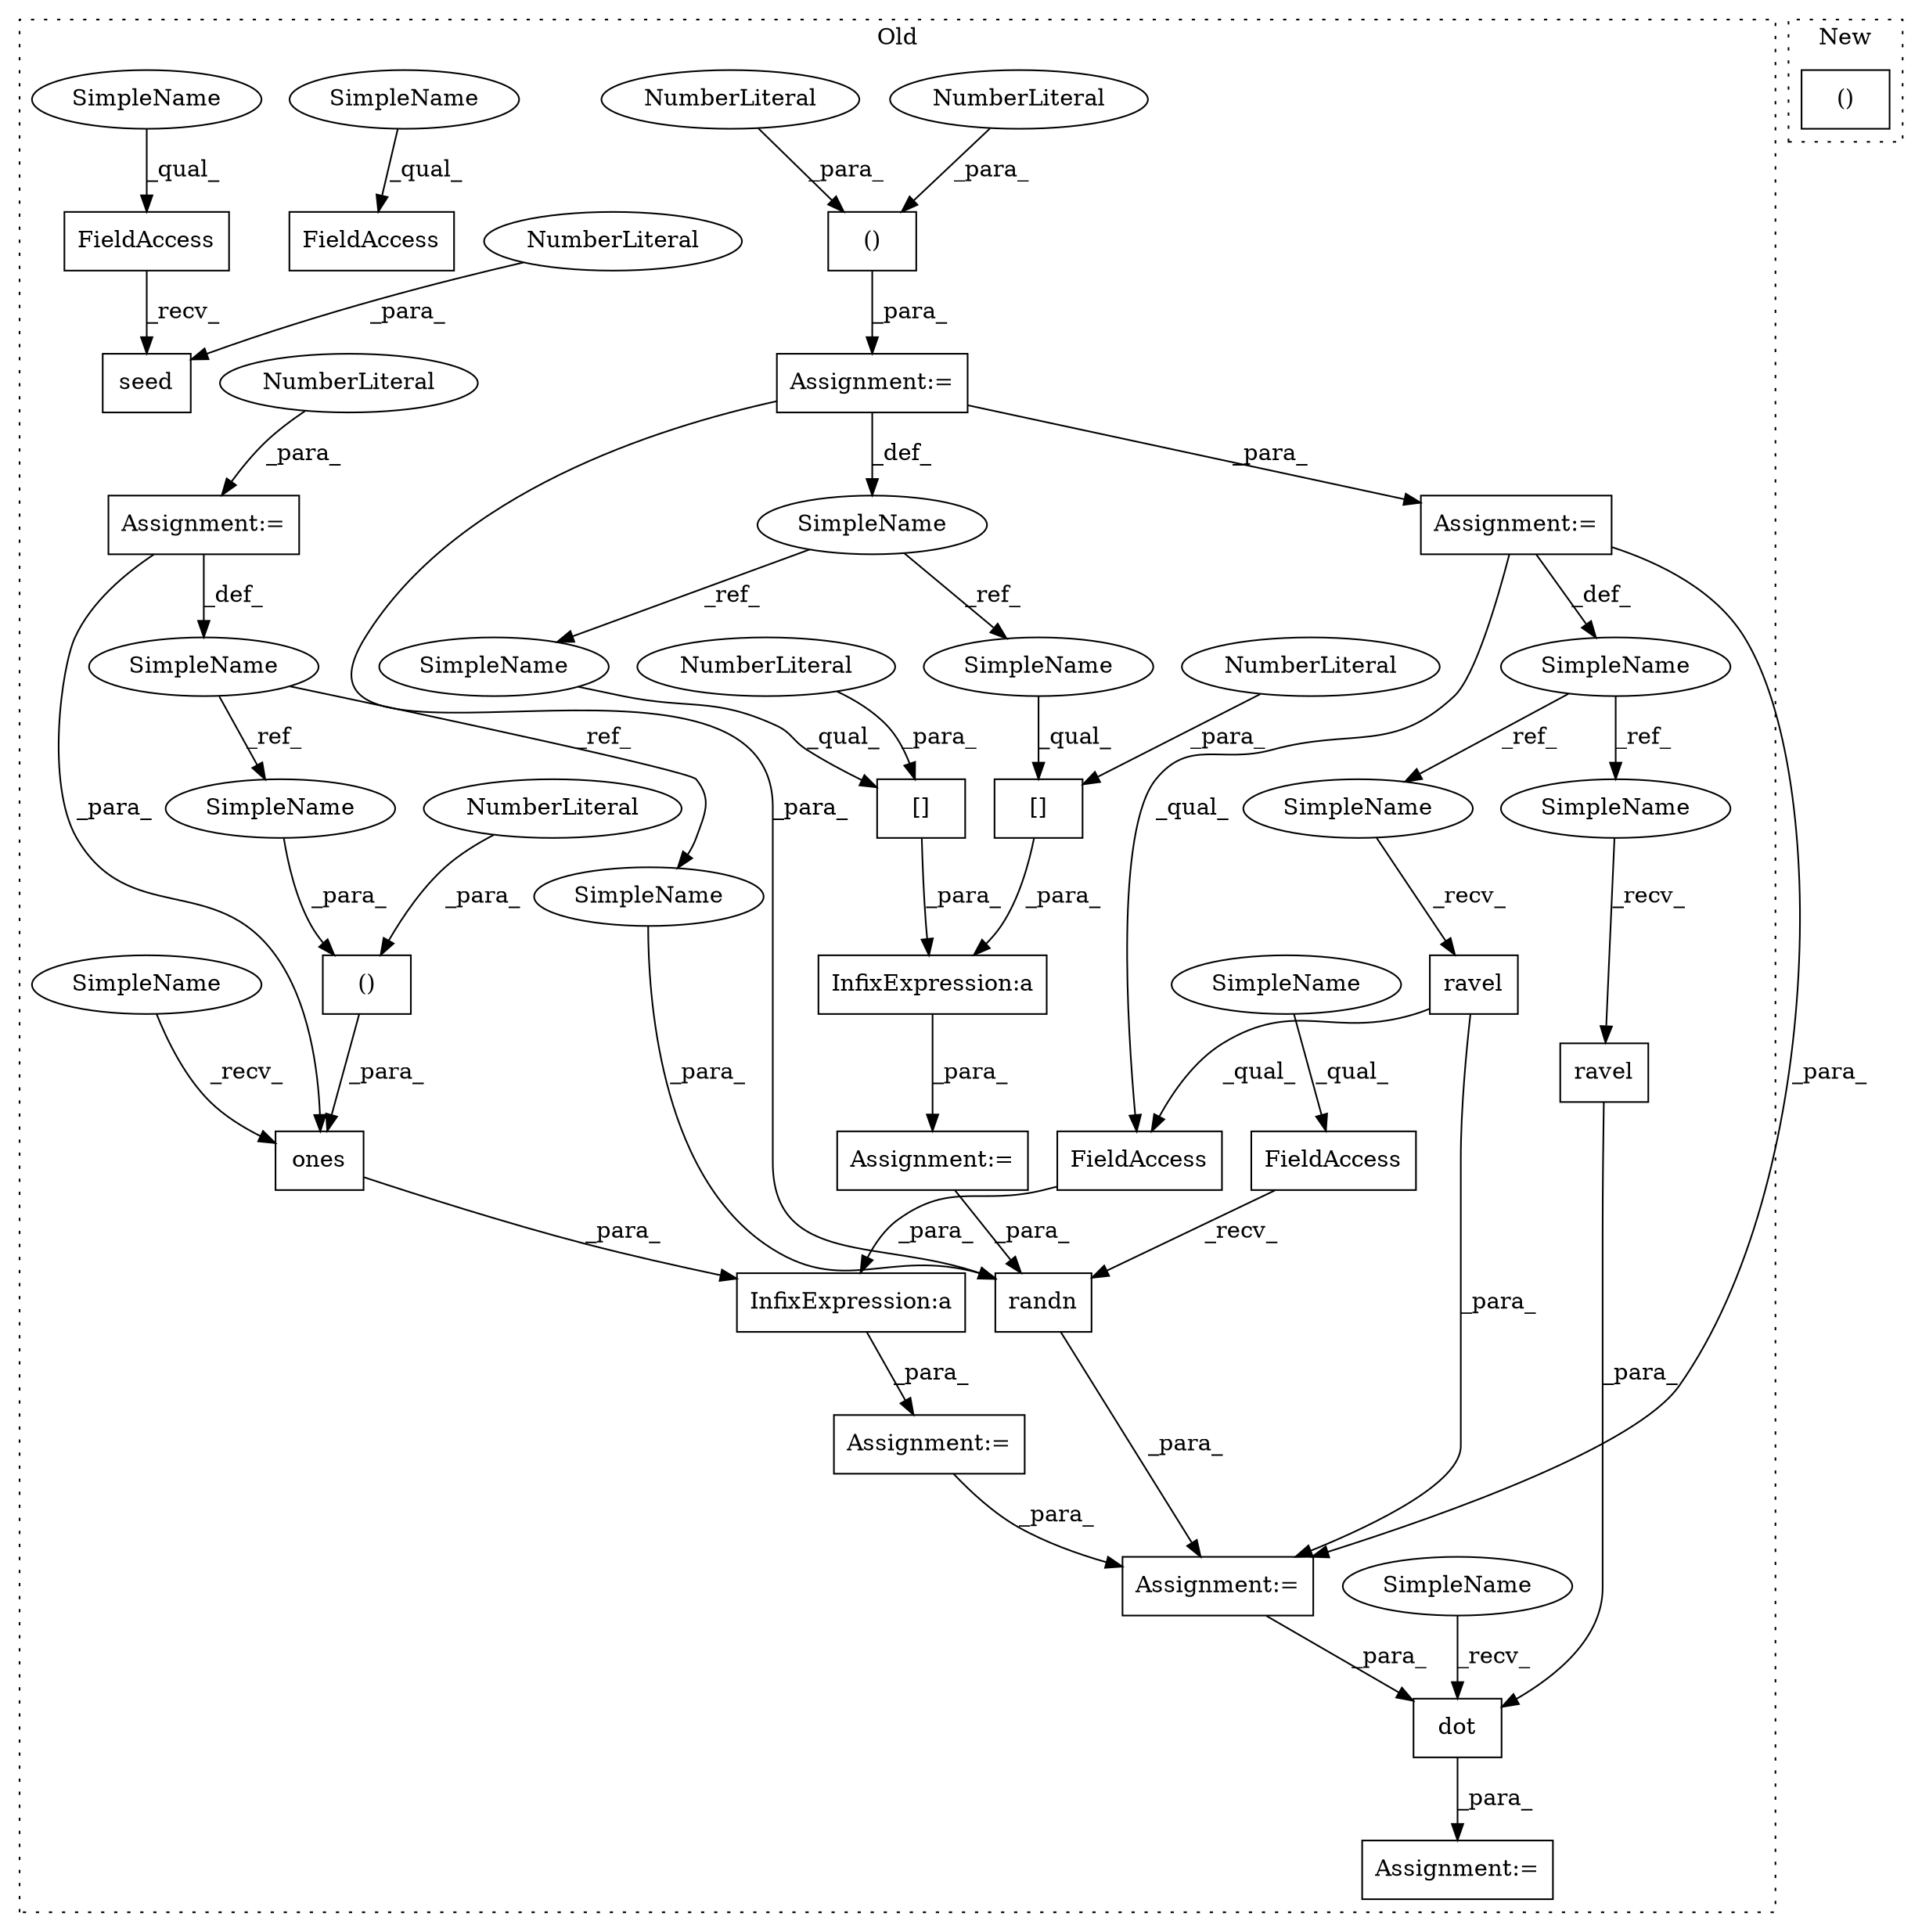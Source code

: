 digraph G {
subgraph cluster0 {
1 [label="ravel" a="32" s="6219" l="7" shape="box"];
3 [label="Assignment:=" a="7" s="6268" l="1" shape="box"];
4 [label="Assignment:=" a="7" s="6174" l="1" shape="box"];
5 [label="Assignment:=" a="7" s="6149" l="1" shape="box"];
6 [label="InfixExpression:a" a="27" s="6157" l="3" shape="box"];
7 [label="()" a="106" s="5988" l="17" shape="box"];
8 [label="InfixExpression:a" a="27" s="6209" l="3" shape="box"];
9 [label="()" a="106" s="6192" l="15" shape="box"];
10 [label="[]" a="2" s="6151,6156" l="4,1" shape="box"];
11 [label="SimpleName" a="42" s="6138" l="1" shape="ellipse"];
12 [label="randn" a="32" s="6251,6260" l="6,1" shape="box"];
13 [label="NumberLiteral" a="34" s="6155" l="1" shape="ellipse"];
14 [label="[]" a="2" s="6160,6165" l="4,1" shape="box"];
15 [label="NumberLiteral" a="34" s="6206" l="1" shape="ellipse"];
16 [label="NumberLiteral" a="34" s="6164" l="1" shape="ellipse"];
17 [label="NumberLiteral" a="34" s="6003" l="2" shape="ellipse"];
18 [label="NumberLiteral" a="34" s="5988" l="2" shape="ellipse"];
19 [label="dot" a="32" s="6275,6295" l="4,1" shape="box"];
20 [label="ones" a="32" s="6182,6207" l="10,2" shape="box"];
21 [label="SimpleName" a="42" s="5979" l="3" shape="ellipse"];
22 [label="SimpleName" a="42" s="6012" l="6" shape="ellipse"];
23 [label="ravel" a="32" s="6288" l="7" shape="box"];
24 [label="FieldAccess" a="22" s="6212" l="16" shape="box"];
25 [label="FieldAccess" a="22" s="6238" l="12" shape="box"];
26 [label="FieldAccess" a="22" s="6112" l="12" shape="box"];
27 [label="seed" a="32" s="6125,6131" l="5,1" shape="box"];
28 [label="NumberLiteral" a="34" s="6130" l="1" shape="ellipse"];
29 [label="FieldAccess" a="22" s="6337" l="10" shape="box"];
30 [label="Assignment:=" a="7" s="5982" l="6" shape="box"];
31 [label="Assignment:=" a="7" s="6236" l="2" shape="box"];
32 [label="Assignment:=" a="7" s="6139" l="1" shape="box"];
33 [label="NumberLiteral" a="34" s="6140" l="2" shape="ellipse"];
34 [label="Assignment:=" a="7" s="6018" l="1" shape="box"];
35 [label="SimpleName" a="42" s="6281" l="6" shape="ellipse"];
36 [label="SimpleName" a="42" s="6212" l="6" shape="ellipse"];
37 [label="SimpleName" a="42" s="6337" l="5" shape="ellipse"];
38 [label="SimpleName" a="42" s="6176" l="5" shape="ellipse"];
39 [label="SimpleName" a="42" s="6269" l="5" shape="ellipse"];
40 [label="SimpleName" a="42" s="6238" l="5" shape="ellipse"];
41 [label="SimpleName" a="42" s="6112" l="5" shape="ellipse"];
42 [label="SimpleName" a="42" s="6192" l="1" shape="ellipse"];
43 [label="SimpleName" a="42" s="6257" l="1" shape="ellipse"];
44 [label="SimpleName" a="42" s="6151" l="3" shape="ellipse"];
45 [label="SimpleName" a="42" s="6160" l="3" shape="ellipse"];
label = "Old";
style="dotted";
}
subgraph cluster1 {
2 [label="()" a="106" s="7394" l="46" shape="box"];
label = "New";
style="dotted";
}
1 -> 24 [label="_qual_"];
1 -> 31 [label="_para_"];
4 -> 31 [label="_para_"];
5 -> 12 [label="_para_"];
6 -> 5 [label="_para_"];
7 -> 30 [label="_para_"];
8 -> 4 [label="_para_"];
9 -> 20 [label="_para_"];
10 -> 6 [label="_para_"];
11 -> 43 [label="_ref_"];
11 -> 42 [label="_ref_"];
12 -> 31 [label="_para_"];
13 -> 10 [label="_para_"];
14 -> 6 [label="_para_"];
15 -> 9 [label="_para_"];
16 -> 14 [label="_para_"];
17 -> 7 [label="_para_"];
18 -> 7 [label="_para_"];
19 -> 3 [label="_para_"];
20 -> 8 [label="_para_"];
21 -> 44 [label="_ref_"];
21 -> 45 [label="_ref_"];
22 -> 36 [label="_ref_"];
22 -> 35 [label="_ref_"];
23 -> 19 [label="_para_"];
24 -> 8 [label="_para_"];
25 -> 12 [label="_recv_"];
26 -> 27 [label="_recv_"];
28 -> 27 [label="_para_"];
30 -> 21 [label="_def_"];
30 -> 34 [label="_para_"];
30 -> 12 [label="_para_"];
31 -> 19 [label="_para_"];
32 -> 20 [label="_para_"];
32 -> 11 [label="_def_"];
33 -> 32 [label="_para_"];
34 -> 24 [label="_qual_"];
34 -> 31 [label="_para_"];
34 -> 22 [label="_def_"];
35 -> 23 [label="_recv_"];
36 -> 1 [label="_recv_"];
37 -> 29 [label="_qual_"];
38 -> 20 [label="_recv_"];
39 -> 19 [label="_recv_"];
40 -> 25 [label="_qual_"];
41 -> 26 [label="_qual_"];
42 -> 9 [label="_para_"];
43 -> 12 [label="_para_"];
44 -> 10 [label="_qual_"];
45 -> 14 [label="_qual_"];
}
